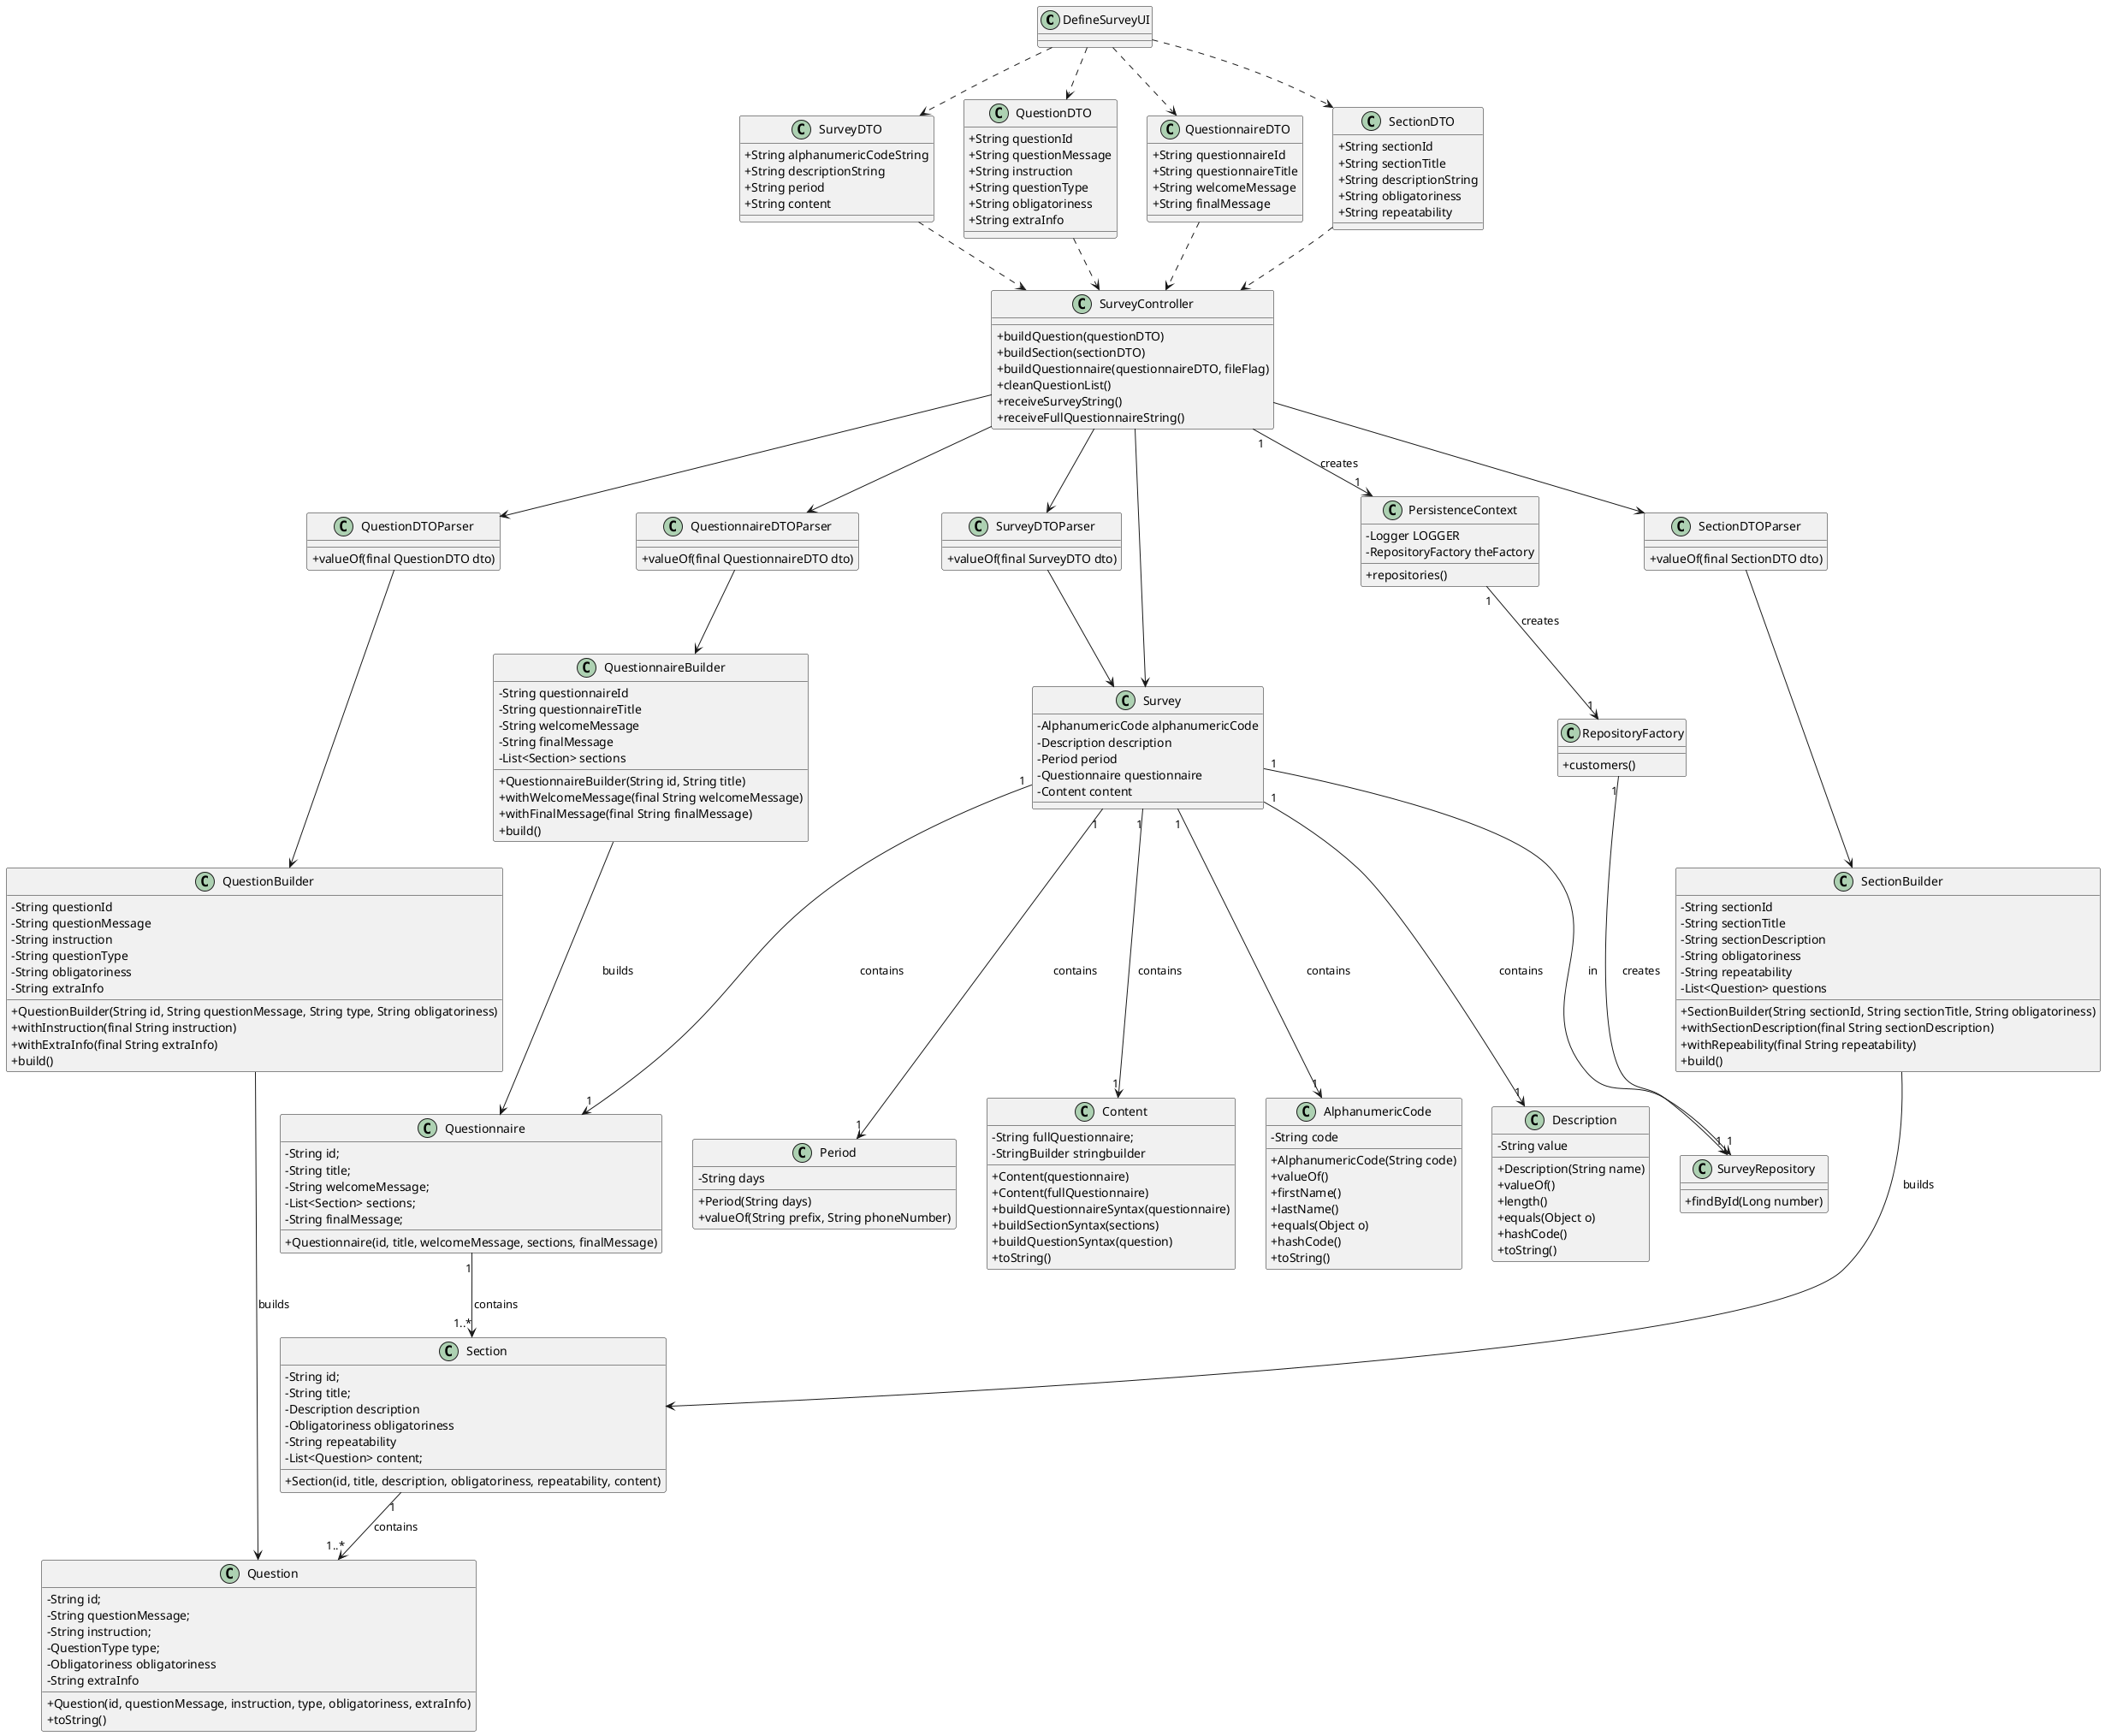 @startuml
skinparam classAttributeIconSize 0

Class "DefineSurveyUI"{
}

Class "SurveyController"{
+buildQuestion(questionDTO)
+buildSection(sectionDTO)
+buildQuestionnaire(questionnaireDTO, fileFlag)
+cleanQuestionList()
+receiveSurveyString()
+receiveFullQuestionnaireString()
}

Class "AlphanumericCode"{
-String code

+AlphanumericCode(String code)
+valueOf()
+firstName()
+lastName()
+equals(Object o)
+hashCode()
+toString()
}

Class "Description"{
-String value

+Description(String name)
+valueOf()
+length()
+equals(Object o)
+hashCode()
+toString()
}

Class "QuestionDTO"{
     +String questionId
     +String questionMessage
     +String instruction
     +String questionType
     +String obligatoriness
     +String extraInfo
}

Class "QuestionnaireDTO"{
     +String questionnaireId
     +String questionnaireTitle
     +String welcomeMessage
     +String finalMessage
}

Class "SectionDTO"{
    +String sectionId
    +String sectionTitle
    +String descriptionString
    +String obligatoriness
    +String repeatability
}

Class "SurveyDTO"{
     +String alphanumericCodeString
     +String descriptionString
     +String period
     +String content
}

Class "QuestionDTOParser"{
     +valueOf(final QuestionDTO dto)
}

Class "QuestionnaireDTOParser"{
     +valueOf(final QuestionnaireDTO dto)
}

Class "SectionDTOParser"{
     +valueOf(final SectionDTO dto)
}

Class "SurveyDTOParser"{
     +valueOf(final SurveyDTO dto)
}

Class "QuestionBuilder"{
     -String questionId
     -String questionMessage
     -String instruction
     -String questionType
     -String obligatoriness
     -String extraInfo

     +QuestionBuilder(String id, String questionMessage, String type, String obligatoriness)
     +withInstruction(final String instruction)
     +withExtraInfo(final String extraInfo)
     +build()
}


Class "QuestionnaireBuilder"{
     -String questionnaireId
     -String questionnaireTitle
     -String welcomeMessage
     -String finalMessage
     -List<Section> sections
     +QuestionnaireBuilder(String id, String title)
     +withWelcomeMessage(final String welcomeMessage)
     +withFinalMessage(final String finalMessage)
     +build()
}

Class "SectionBuilder"{
     - String sectionId
     - String sectionTitle
     - String sectionDescription
     - String obligatoriness
     - String repeatability
     - List<Question> questions
     +SectionBuilder(String sectionId, String sectionTitle, String obligatoriness)
     +withSectionDescription(final String sectionDescription)
     +withRepeability(final String repeatability)
     +build()
}



Class "Period"{
     -String days
     +Period(String days)
     +valueOf(String prefix, String phoneNumber)
}
Class "Questionnaire"{
     -String id;
     -String title;
     -String welcomeMessage;
     -List<Section> sections;
     -String finalMessage;

+Questionnaire(id, title, welcomeMessage, sections, finalMessage)
}

Class "Section"{
     -String id;
     -String title;
     -Description description
     -Obligatoriness obligatoriness
     -String repeatability
     -List<Question> content;

     +Section(id, title, description, obligatoriness, repeatability, content)
}

Class "Question"{
     -String id;
     -String questionMessage;
     -String instruction;
     -QuestionType type;
     -Obligatoriness obligatoriness
     -String extraInfo

     +Question(id, questionMessage, instruction, type, obligatoriness, extraInfo)
     +toString()
}


class Content {
-String fullQuestionnaire;
-StringBuilder stringbuilder

+Content(questionnaire)
+Content(fullQuestionnaire)
+buildQuestionnaireSyntax(questionnaire)
+buildSectionSyntax(sections)
+buildQuestionSyntax(question)
+toString()

}

class Survey{
-AlphanumericCode alphanumericCode
-Description description
-Period period
-Questionnaire questionnaire
-Content content
}



class PersistenceContext {
-Logger LOGGER
-RepositoryFactory theFactory
+repositories()
}

class RepositoryFactory{
+customers()
}

class SurveyRepository{
+findById(Long number)
}

DefineSurveyUI..> "SectionDTO"
DefineSurveyUI..> "QuestionnaireDTO"
DefineSurveyUI..> "QuestionDTO"
DefineSurveyUI..> "SurveyDTO"

SurveyController <.u. "SectionDTO"
SurveyController <.u. "QuestionnaireDTO"
SurveyController <.u. "QuestionDTO"
SurveyController <.u. "SurveyDTO"

SurveyController --> Survey

SurveyController --> "SurveyDTOParser"
SurveyController --> "QuestionnaireDTOParser"
SurveyController --> "SectionDTOParser"
SurveyController --> "QuestionDTOParser"

"Survey" <-u- "SurveyDTOParser"
"QuestionnaireBuilder" <-u- "QuestionnaireDTOParser"
"SectionBuilder" <-u- "SectionDTOParser"
QuestionBuilder <-u- "QuestionDTOParser"

"QuestionnaireBuilder" -d-> "Questionnaire" :builds
"SectionBuilder" -d-> "Section" :builds
QuestionBuilder -d-> "Question" :builds


"AlphanumericCode" "1" <-u- "1" Survey : contains
"Description" "1" <-u- "1" Survey : contains
"Period" "1" <-u- "1" Survey : contains
"Questionnaire" "1" <-u- "1" Survey : contains
"Content" "1" <-u- "1" Survey : contains

"Questionnaire" "1" --> "1..*" "Section" :contains

"Section" "1" --> "1..*" "Question" :contains



"SurveyController" "1" --> "1" "PersistenceContext" :creates


"PersistenceContext" "1" --> "1" "RepositoryFactory" :creates


"RepositoryFactory" "1" --> "1" "SurveyRepository"  :creates


"Survey" "1" --> "1" "SurveyRepository" :in
@enduml